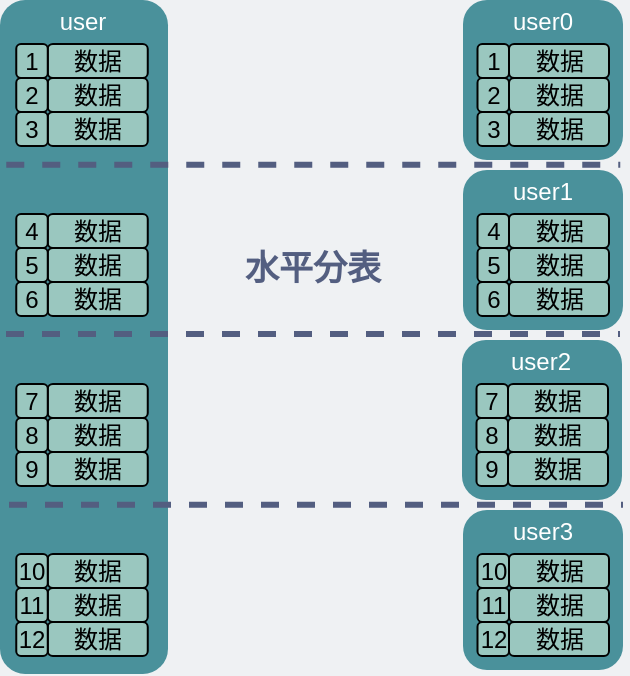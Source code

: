 <mxfile version="18.0.5" type="github">
  <diagram id="3228e29e-7158-1315-38df-8450db1d8a1d" name="Page-1">
    <mxGraphModel dx="865" dy="-296" grid="0" gridSize="10" guides="1" tooltips="1" connect="1" arrows="1" fold="1" page="1" pageScale="1" pageWidth="400" pageHeight="400" background="#EFF1F3" math="0" shadow="0">
      <root>
        <mxCell id="0" />
        <mxCell id="1" parent="0" />
        <mxCell id="yyw1uqhGUR_v7xHCsKaX-17" value="&lt;font color=&quot;#ffffff&quot;&gt;&lt;span style=&quot;font-size: 16px&quot;&gt;&lt;br&gt;&lt;/span&gt;&lt;/font&gt;" style="whiteSpace=wrap;html=1;aspect=fixed;rounded=1;strokeColor=none;fillColor=#4A919B;" parent="1" vertex="1">
          <mxGeometry x="275.5" y="832" width="80" height="80" as="geometry" />
        </mxCell>
        <mxCell id="yyw1uqhGUR_v7xHCsKaX-18" value="数据" style="rounded=1;whiteSpace=wrap;html=1;fillColor=#9AC7BF;strokeColor=default;fontColor=#000000;align=center;" parent="1" vertex="1">
          <mxGeometry x="298.5" y="854" width="50" height="17" as="geometry" />
        </mxCell>
        <mxCell id="yyw1uqhGUR_v7xHCsKaX-19" value="&lt;font color=&quot;#ffffff&quot;&gt;user0&lt;/font&gt;" style="text;html=1;strokeColor=none;fillColor=none;align=center;verticalAlign=middle;whiteSpace=wrap;rounded=0;dashed=1;fontColor=#535E80;" parent="1" vertex="1">
          <mxGeometry x="287.5" y="832" width="55" height="22" as="geometry" />
        </mxCell>
        <mxCell id="yyw1uqhGUR_v7xHCsKaX-20" value="&lt;font&gt;1&lt;/font&gt;" style="rounded=1;whiteSpace=wrap;html=1;fillColor=#9AC7BF;strokeColor=default;fontColor=#000000;" parent="1" vertex="1">
          <mxGeometry x="282.75" y="854" width="15.75" height="17" as="geometry" />
        </mxCell>
        <mxCell id="yyw1uqhGUR_v7xHCsKaX-21" value="数据" style="rounded=1;whiteSpace=wrap;html=1;fillColor=#9AC7BF;strokeColor=default;fontColor=#000000;align=center;" parent="1" vertex="1">
          <mxGeometry x="298.5" y="871" width="50" height="17" as="geometry" />
        </mxCell>
        <mxCell id="yyw1uqhGUR_v7xHCsKaX-22" value="&lt;font&gt;2&lt;/font&gt;" style="rounded=1;whiteSpace=wrap;html=1;fillColor=#9AC7BF;strokeColor=default;fontColor=#000000;" parent="1" vertex="1">
          <mxGeometry x="282.75" y="871" width="15.75" height="17" as="geometry" />
        </mxCell>
        <mxCell id="yyw1uqhGUR_v7xHCsKaX-23" value="数据" style="rounded=1;whiteSpace=wrap;html=1;fillColor=#9AC7BF;strokeColor=default;fontColor=#000000;align=center;" parent="1" vertex="1">
          <mxGeometry x="298.5" y="888" width="50" height="17" as="geometry" />
        </mxCell>
        <mxCell id="yyw1uqhGUR_v7xHCsKaX-24" value="&lt;font&gt;3&lt;/font&gt;" style="rounded=1;whiteSpace=wrap;html=1;fillColor=#9AC7BF;strokeColor=default;fontColor=#000000;" parent="1" vertex="1">
          <mxGeometry x="282.75" y="888" width="15.75" height="17" as="geometry" />
        </mxCell>
        <mxCell id="yyw1uqhGUR_v7xHCsKaX-25" value="&lt;font color=&quot;#ffffff&quot;&gt;&lt;span style=&quot;font-size: 16px&quot;&gt;&lt;br&gt;&lt;/span&gt;&lt;/font&gt;" style="whiteSpace=wrap;html=1;aspect=fixed;rounded=1;strokeColor=none;fillColor=#4A919B;" parent="1" vertex="1">
          <mxGeometry x="275.5" y="917" width="80" height="80" as="geometry" />
        </mxCell>
        <mxCell id="yyw1uqhGUR_v7xHCsKaX-26" value="数据" style="rounded=1;whiteSpace=wrap;html=1;fillColor=#9AC7BF;strokeColor=default;fontColor=#000000;align=center;" parent="1" vertex="1">
          <mxGeometry x="298.5" y="939" width="50" height="17" as="geometry" />
        </mxCell>
        <mxCell id="yyw1uqhGUR_v7xHCsKaX-27" value="&lt;font color=&quot;#ffffff&quot;&gt;user1&lt;/font&gt;" style="text;html=1;strokeColor=none;fillColor=none;align=center;verticalAlign=middle;whiteSpace=wrap;rounded=0;dashed=1;fontColor=#535E80;" parent="1" vertex="1">
          <mxGeometry x="287.5" y="917" width="55" height="22" as="geometry" />
        </mxCell>
        <mxCell id="yyw1uqhGUR_v7xHCsKaX-28" value="&lt;font&gt;4&lt;/font&gt;" style="rounded=1;whiteSpace=wrap;html=1;fillColor=#9AC7BF;strokeColor=default;fontColor=#000000;" parent="1" vertex="1">
          <mxGeometry x="282.75" y="939" width="15.75" height="17" as="geometry" />
        </mxCell>
        <mxCell id="yyw1uqhGUR_v7xHCsKaX-29" value="数据" style="rounded=1;whiteSpace=wrap;html=1;fillColor=#9AC7BF;strokeColor=default;fontColor=#000000;align=center;" parent="1" vertex="1">
          <mxGeometry x="298.5" y="956" width="50" height="17" as="geometry" />
        </mxCell>
        <mxCell id="yyw1uqhGUR_v7xHCsKaX-30" value="&lt;font&gt;5&lt;/font&gt;" style="rounded=1;whiteSpace=wrap;html=1;fillColor=#9AC7BF;strokeColor=default;fontColor=#000000;" parent="1" vertex="1">
          <mxGeometry x="282.75" y="956" width="15.75" height="17" as="geometry" />
        </mxCell>
        <mxCell id="yyw1uqhGUR_v7xHCsKaX-31" value="数据" style="rounded=1;whiteSpace=wrap;html=1;fillColor=#9AC7BF;strokeColor=default;fontColor=#000000;align=center;" parent="1" vertex="1">
          <mxGeometry x="298.5" y="973" width="50" height="17" as="geometry" />
        </mxCell>
        <mxCell id="yyw1uqhGUR_v7xHCsKaX-32" value="&lt;font&gt;6&lt;/font&gt;" style="rounded=1;whiteSpace=wrap;html=1;fillColor=#9AC7BF;strokeColor=default;fontColor=#000000;" parent="1" vertex="1">
          <mxGeometry x="282.75" y="973" width="15.75" height="17" as="geometry" />
        </mxCell>
        <mxCell id="yyw1uqhGUR_v7xHCsKaX-33" value="&lt;font color=&quot;#ffffff&quot;&gt;&lt;span style=&quot;font-size: 16px&quot;&gt;&lt;br&gt;&lt;/span&gt;&lt;/font&gt;" style="whiteSpace=wrap;html=1;aspect=fixed;rounded=1;strokeColor=none;fillColor=#4A919B;" parent="1" vertex="1">
          <mxGeometry x="275" y="1002" width="80" height="80" as="geometry" />
        </mxCell>
        <mxCell id="yyw1uqhGUR_v7xHCsKaX-34" value="数据" style="rounded=1;whiteSpace=wrap;html=1;fillColor=#9AC7BF;strokeColor=default;fontColor=#000000;align=center;" parent="1" vertex="1">
          <mxGeometry x="298" y="1024" width="50" height="17" as="geometry" />
        </mxCell>
        <mxCell id="yyw1uqhGUR_v7xHCsKaX-35" value="&lt;font color=&quot;#ffffff&quot;&gt;user2&lt;/font&gt;" style="text;html=1;strokeColor=none;fillColor=none;align=center;verticalAlign=middle;whiteSpace=wrap;rounded=0;dashed=1;fontColor=#535E80;" parent="1" vertex="1">
          <mxGeometry x="287" y="1002" width="55" height="22" as="geometry" />
        </mxCell>
        <mxCell id="yyw1uqhGUR_v7xHCsKaX-36" value="&lt;font&gt;7&lt;/font&gt;" style="rounded=1;whiteSpace=wrap;html=1;fillColor=#9AC7BF;strokeColor=default;fontColor=#000000;" parent="1" vertex="1">
          <mxGeometry x="282.25" y="1024" width="15.75" height="17" as="geometry" />
        </mxCell>
        <mxCell id="yyw1uqhGUR_v7xHCsKaX-37" value="数据" style="rounded=1;whiteSpace=wrap;html=1;fillColor=#9AC7BF;strokeColor=default;fontColor=#000000;align=center;" parent="1" vertex="1">
          <mxGeometry x="298" y="1041" width="50" height="17" as="geometry" />
        </mxCell>
        <mxCell id="yyw1uqhGUR_v7xHCsKaX-38" value="&lt;font&gt;8&lt;/font&gt;" style="rounded=1;whiteSpace=wrap;html=1;fillColor=#9AC7BF;strokeColor=default;fontColor=#000000;" parent="1" vertex="1">
          <mxGeometry x="282.25" y="1041" width="15.75" height="17" as="geometry" />
        </mxCell>
        <mxCell id="yyw1uqhGUR_v7xHCsKaX-39" value="数据" style="rounded=1;whiteSpace=wrap;html=1;fillColor=#9AC7BF;strokeColor=default;fontColor=#000000;align=center;" parent="1" vertex="1">
          <mxGeometry x="298" y="1058" width="50" height="17" as="geometry" />
        </mxCell>
        <mxCell id="yyw1uqhGUR_v7xHCsKaX-40" value="&lt;font&gt;9&lt;/font&gt;" style="rounded=1;whiteSpace=wrap;html=1;fillColor=#9AC7BF;strokeColor=default;fontColor=#000000;" parent="1" vertex="1">
          <mxGeometry x="282.25" y="1058" width="15.75" height="17" as="geometry" />
        </mxCell>
        <mxCell id="yyw1uqhGUR_v7xHCsKaX-41" value="&lt;font color=&quot;#ffffff&quot;&gt;&lt;span style=&quot;font-size: 16px&quot;&gt;&lt;br&gt;&lt;/span&gt;&lt;/font&gt;" style="whiteSpace=wrap;html=1;aspect=fixed;rounded=1;strokeColor=none;fillColor=#4A919B;" parent="1" vertex="1">
          <mxGeometry x="275.5" y="1087" width="80" height="80" as="geometry" />
        </mxCell>
        <mxCell id="yyw1uqhGUR_v7xHCsKaX-42" value="数据" style="rounded=1;whiteSpace=wrap;html=1;fillColor=#9AC7BF;strokeColor=default;fontColor=#000000;align=center;" parent="1" vertex="1">
          <mxGeometry x="298.5" y="1109" width="50" height="17" as="geometry" />
        </mxCell>
        <mxCell id="yyw1uqhGUR_v7xHCsKaX-43" value="&lt;font color=&quot;#ffffff&quot;&gt;user3&lt;/font&gt;" style="text;html=1;strokeColor=none;fillColor=none;align=center;verticalAlign=middle;whiteSpace=wrap;rounded=0;dashed=1;fontColor=#535E80;" parent="1" vertex="1">
          <mxGeometry x="287.5" y="1087" width="55" height="22" as="geometry" />
        </mxCell>
        <mxCell id="yyw1uqhGUR_v7xHCsKaX-44" value="&lt;font&gt;10&lt;/font&gt;" style="rounded=1;whiteSpace=wrap;html=1;fillColor=#9AC7BF;strokeColor=default;fontColor=#000000;" parent="1" vertex="1">
          <mxGeometry x="282.75" y="1109" width="15.75" height="17" as="geometry" />
        </mxCell>
        <mxCell id="yyw1uqhGUR_v7xHCsKaX-45" value="数据" style="rounded=1;whiteSpace=wrap;html=1;fillColor=#9AC7BF;strokeColor=default;fontColor=#000000;align=center;" parent="1" vertex="1">
          <mxGeometry x="298.5" y="1126" width="50" height="17" as="geometry" />
        </mxCell>
        <mxCell id="yyw1uqhGUR_v7xHCsKaX-46" value="&lt;font&gt;11&lt;/font&gt;" style="rounded=1;whiteSpace=wrap;html=1;fillColor=#9AC7BF;strokeColor=default;fontColor=#000000;" parent="1" vertex="1">
          <mxGeometry x="282.75" y="1126" width="15.75" height="17" as="geometry" />
        </mxCell>
        <mxCell id="yyw1uqhGUR_v7xHCsKaX-47" value="数据" style="rounded=1;whiteSpace=wrap;html=1;fillColor=#9AC7BF;strokeColor=default;fontColor=#000000;align=center;" parent="1" vertex="1">
          <mxGeometry x="298.5" y="1143" width="50" height="17" as="geometry" />
        </mxCell>
        <mxCell id="yyw1uqhGUR_v7xHCsKaX-48" value="&lt;font&gt;12&lt;/font&gt;" style="rounded=1;whiteSpace=wrap;html=1;fillColor=#9AC7BF;strokeColor=default;fontColor=#000000;" parent="1" vertex="1">
          <mxGeometry x="282.75" y="1143" width="15.75" height="17" as="geometry" />
        </mxCell>
        <mxCell id="GSjFHF2CIG4gb6S8epUb-2" value="" style="rounded=1;whiteSpace=wrap;html=1;fillColor=#4A919B;strokeColor=none;" vertex="1" parent="1">
          <mxGeometry x="44" y="832" width="84" height="337" as="geometry" />
        </mxCell>
        <mxCell id="GSjFHF2CIG4gb6S8epUb-3" value="数据" style="rounded=1;whiteSpace=wrap;html=1;fillColor=#9AC7BF;strokeColor=default;fontColor=#000000;align=center;" vertex="1" parent="1">
          <mxGeometry x="67.88" y="854" width="50" height="17" as="geometry" />
        </mxCell>
        <mxCell id="GSjFHF2CIG4gb6S8epUb-4" value="&lt;font&gt;1&lt;/font&gt;" style="rounded=1;whiteSpace=wrap;html=1;fillColor=#9AC7BF;strokeColor=default;fontColor=#000000;" vertex="1" parent="1">
          <mxGeometry x="52.13" y="854" width="15.75" height="17" as="geometry" />
        </mxCell>
        <mxCell id="GSjFHF2CIG4gb6S8epUb-5" value="数据" style="rounded=1;whiteSpace=wrap;html=1;fillColor=#9AC7BF;strokeColor=default;fontColor=#000000;align=center;" vertex="1" parent="1">
          <mxGeometry x="67.88" y="871" width="50" height="17" as="geometry" />
        </mxCell>
        <mxCell id="GSjFHF2CIG4gb6S8epUb-6" value="&lt;font&gt;2&lt;/font&gt;" style="rounded=1;whiteSpace=wrap;html=1;fillColor=#9AC7BF;strokeColor=default;fontColor=#000000;" vertex="1" parent="1">
          <mxGeometry x="52.13" y="871" width="15.75" height="17" as="geometry" />
        </mxCell>
        <mxCell id="GSjFHF2CIG4gb6S8epUb-7" value="数据" style="rounded=1;whiteSpace=wrap;html=1;fillColor=#9AC7BF;strokeColor=default;fontColor=#000000;align=center;" vertex="1" parent="1">
          <mxGeometry x="67.88" y="888" width="50" height="17" as="geometry" />
        </mxCell>
        <mxCell id="GSjFHF2CIG4gb6S8epUb-8" value="&lt;font&gt;3&lt;/font&gt;" style="rounded=1;whiteSpace=wrap;html=1;fillColor=#9AC7BF;strokeColor=default;fontColor=#000000;" vertex="1" parent="1">
          <mxGeometry x="52.13" y="888" width="15.75" height="17" as="geometry" />
        </mxCell>
        <mxCell id="GSjFHF2CIG4gb6S8epUb-9" value="数据" style="rounded=1;whiteSpace=wrap;html=1;fillColor=#9AC7BF;strokeColor=default;fontColor=#000000;align=center;" vertex="1" parent="1">
          <mxGeometry x="67.88" y="939" width="50" height="17" as="geometry" />
        </mxCell>
        <mxCell id="GSjFHF2CIG4gb6S8epUb-10" value="&lt;font&gt;4&lt;/font&gt;" style="rounded=1;whiteSpace=wrap;html=1;fillColor=#9AC7BF;strokeColor=default;fontColor=#000000;" vertex="1" parent="1">
          <mxGeometry x="52.13" y="939" width="15.75" height="17" as="geometry" />
        </mxCell>
        <mxCell id="GSjFHF2CIG4gb6S8epUb-11" value="数据" style="rounded=1;whiteSpace=wrap;html=1;fillColor=#9AC7BF;strokeColor=default;fontColor=#000000;align=center;" vertex="1" parent="1">
          <mxGeometry x="67.88" y="956" width="50" height="17" as="geometry" />
        </mxCell>
        <mxCell id="GSjFHF2CIG4gb6S8epUb-12" value="&lt;font&gt;5&lt;/font&gt;" style="rounded=1;whiteSpace=wrap;html=1;fillColor=#9AC7BF;strokeColor=default;fontColor=#000000;" vertex="1" parent="1">
          <mxGeometry x="52.13" y="956" width="15.75" height="17" as="geometry" />
        </mxCell>
        <mxCell id="GSjFHF2CIG4gb6S8epUb-13" value="数据" style="rounded=1;whiteSpace=wrap;html=1;fillColor=#9AC7BF;strokeColor=default;fontColor=#000000;align=center;" vertex="1" parent="1">
          <mxGeometry x="67.88" y="973" width="50" height="17" as="geometry" />
        </mxCell>
        <mxCell id="GSjFHF2CIG4gb6S8epUb-14" value="&lt;font&gt;6&lt;/font&gt;" style="rounded=1;whiteSpace=wrap;html=1;fillColor=#9AC7BF;strokeColor=default;fontColor=#000000;" vertex="1" parent="1">
          <mxGeometry x="52.13" y="973" width="15.75" height="17" as="geometry" />
        </mxCell>
        <mxCell id="GSjFHF2CIG4gb6S8epUb-15" value="数据" style="rounded=1;whiteSpace=wrap;html=1;fillColor=#9AC7BF;strokeColor=default;fontColor=#000000;align=center;" vertex="1" parent="1">
          <mxGeometry x="67.88" y="1024" width="50" height="17" as="geometry" />
        </mxCell>
        <mxCell id="GSjFHF2CIG4gb6S8epUb-16" value="&lt;font&gt;7&lt;/font&gt;" style="rounded=1;whiteSpace=wrap;html=1;fillColor=#9AC7BF;strokeColor=default;fontColor=#000000;" vertex="1" parent="1">
          <mxGeometry x="52.13" y="1024" width="15.75" height="17" as="geometry" />
        </mxCell>
        <mxCell id="GSjFHF2CIG4gb6S8epUb-17" value="数据" style="rounded=1;whiteSpace=wrap;html=1;fillColor=#9AC7BF;strokeColor=default;fontColor=#000000;align=center;" vertex="1" parent="1">
          <mxGeometry x="67.88" y="1041" width="50" height="17" as="geometry" />
        </mxCell>
        <mxCell id="GSjFHF2CIG4gb6S8epUb-18" value="&lt;font&gt;8&lt;/font&gt;" style="rounded=1;whiteSpace=wrap;html=1;fillColor=#9AC7BF;strokeColor=default;fontColor=#000000;" vertex="1" parent="1">
          <mxGeometry x="52.13" y="1041" width="15.75" height="17" as="geometry" />
        </mxCell>
        <mxCell id="GSjFHF2CIG4gb6S8epUb-19" value="数据" style="rounded=1;whiteSpace=wrap;html=1;fillColor=#9AC7BF;strokeColor=default;fontColor=#000000;align=center;" vertex="1" parent="1">
          <mxGeometry x="67.88" y="1058" width="50" height="17" as="geometry" />
        </mxCell>
        <mxCell id="GSjFHF2CIG4gb6S8epUb-20" value="&lt;font&gt;9&lt;/font&gt;" style="rounded=1;whiteSpace=wrap;html=1;fillColor=#9AC7BF;strokeColor=default;fontColor=#000000;" vertex="1" parent="1">
          <mxGeometry x="52.13" y="1058" width="15.75" height="17" as="geometry" />
        </mxCell>
        <mxCell id="GSjFHF2CIG4gb6S8epUb-21" value="数据" style="rounded=1;whiteSpace=wrap;html=1;fillColor=#9AC7BF;strokeColor=default;fontColor=#000000;align=center;" vertex="1" parent="1">
          <mxGeometry x="67.88" y="1109" width="50" height="17" as="geometry" />
        </mxCell>
        <mxCell id="GSjFHF2CIG4gb6S8epUb-22" value="&lt;font&gt;10&lt;/font&gt;" style="rounded=1;whiteSpace=wrap;html=1;fillColor=#9AC7BF;strokeColor=default;fontColor=#000000;" vertex="1" parent="1">
          <mxGeometry x="52.13" y="1109" width="15.75" height="17" as="geometry" />
        </mxCell>
        <mxCell id="GSjFHF2CIG4gb6S8epUb-23" value="数据" style="rounded=1;whiteSpace=wrap;html=1;fillColor=#9AC7BF;strokeColor=default;fontColor=#000000;align=center;" vertex="1" parent="1">
          <mxGeometry x="67.88" y="1126" width="50" height="17" as="geometry" />
        </mxCell>
        <mxCell id="GSjFHF2CIG4gb6S8epUb-24" value="&lt;font&gt;11&lt;/font&gt;" style="rounded=1;whiteSpace=wrap;html=1;fillColor=#9AC7BF;strokeColor=default;fontColor=#000000;" vertex="1" parent="1">
          <mxGeometry x="52.13" y="1126" width="15.75" height="17" as="geometry" />
        </mxCell>
        <mxCell id="GSjFHF2CIG4gb6S8epUb-25" value="数据" style="rounded=1;whiteSpace=wrap;html=1;fillColor=#9AC7BF;strokeColor=default;fontColor=#000000;align=center;" vertex="1" parent="1">
          <mxGeometry x="67.88" y="1143" width="50" height="17" as="geometry" />
        </mxCell>
        <mxCell id="GSjFHF2CIG4gb6S8epUb-26" value="&lt;font&gt;12&lt;/font&gt;" style="rounded=1;whiteSpace=wrap;html=1;fillColor=#9AC7BF;strokeColor=default;fontColor=#000000;" vertex="1" parent="1">
          <mxGeometry x="52.13" y="1143" width="15.75" height="17" as="geometry" />
        </mxCell>
        <mxCell id="GSjFHF2CIG4gb6S8epUb-27" value="&lt;font color=&quot;#ffffff&quot;&gt;user&lt;/font&gt;" style="text;html=1;strokeColor=none;fillColor=none;align=center;verticalAlign=middle;whiteSpace=wrap;rounded=0;dashed=1;fontColor=#535E80;" vertex="1" parent="1">
          <mxGeometry x="57.5" y="832" width="55" height="22" as="geometry" />
        </mxCell>
        <mxCell id="GSjFHF2CIG4gb6S8epUb-29" value="" style="endArrow=none;dashed=1;html=1;rounded=0;strokeWidth=3;strokeColor=#535E80;" edge="1" parent="1">
          <mxGeometry width="50" height="50" relative="1" as="geometry">
            <mxPoint x="47" y="999" as="sourcePoint" />
            <mxPoint x="354" y="999" as="targetPoint" />
          </mxGeometry>
        </mxCell>
        <mxCell id="GSjFHF2CIG4gb6S8epUb-30" value="" style="endArrow=none;dashed=1;html=1;rounded=0;strokeWidth=3;strokeColor=#535E80;" edge="1" parent="1">
          <mxGeometry width="50" height="50" relative="1" as="geometry">
            <mxPoint x="47.13" y="914.33" as="sourcePoint" />
            <mxPoint x="354.13" y="914.33" as="targetPoint" />
          </mxGeometry>
        </mxCell>
        <mxCell id="GSjFHF2CIG4gb6S8epUb-31" value="" style="endArrow=none;dashed=1;html=1;rounded=0;strokeWidth=3;strokeColor=#535E80;" edge="1" parent="1">
          <mxGeometry width="50" height="50" relative="1" as="geometry">
            <mxPoint x="48.5" y="1084.33" as="sourcePoint" />
            <mxPoint x="355.5" y="1084.33" as="targetPoint" />
          </mxGeometry>
        </mxCell>
        <mxCell id="GSjFHF2CIG4gb6S8epUb-32" value="&lt;font style=&quot;font-size: 17px;&quot; color=&quot;#535e80&quot;&gt;&lt;b&gt;水平分表&lt;/b&gt;&lt;/font&gt;" style="text;html=1;strokeColor=none;fillColor=none;align=center;verticalAlign=middle;whiteSpace=wrap;rounded=0;" vertex="1" parent="1">
          <mxGeometry x="164" y="951" width="73" height="32" as="geometry" />
        </mxCell>
      </root>
    </mxGraphModel>
  </diagram>
</mxfile>
